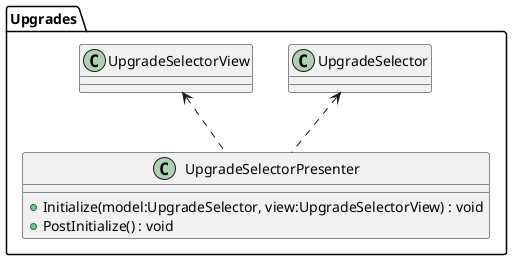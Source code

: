 @startuml
namespace Upgrades{
class UpgradeSelectorPresenter {
    + Initialize(model:UpgradeSelector, view:UpgradeSelectorView) : void
    + PostInitialize() : void
}
}
Upgrades.UpgradeSelector <.. UpgradeSelectorPresenter
Upgrades.UpgradeSelectorView <.. UpgradeSelectorPresenter
@enduml
